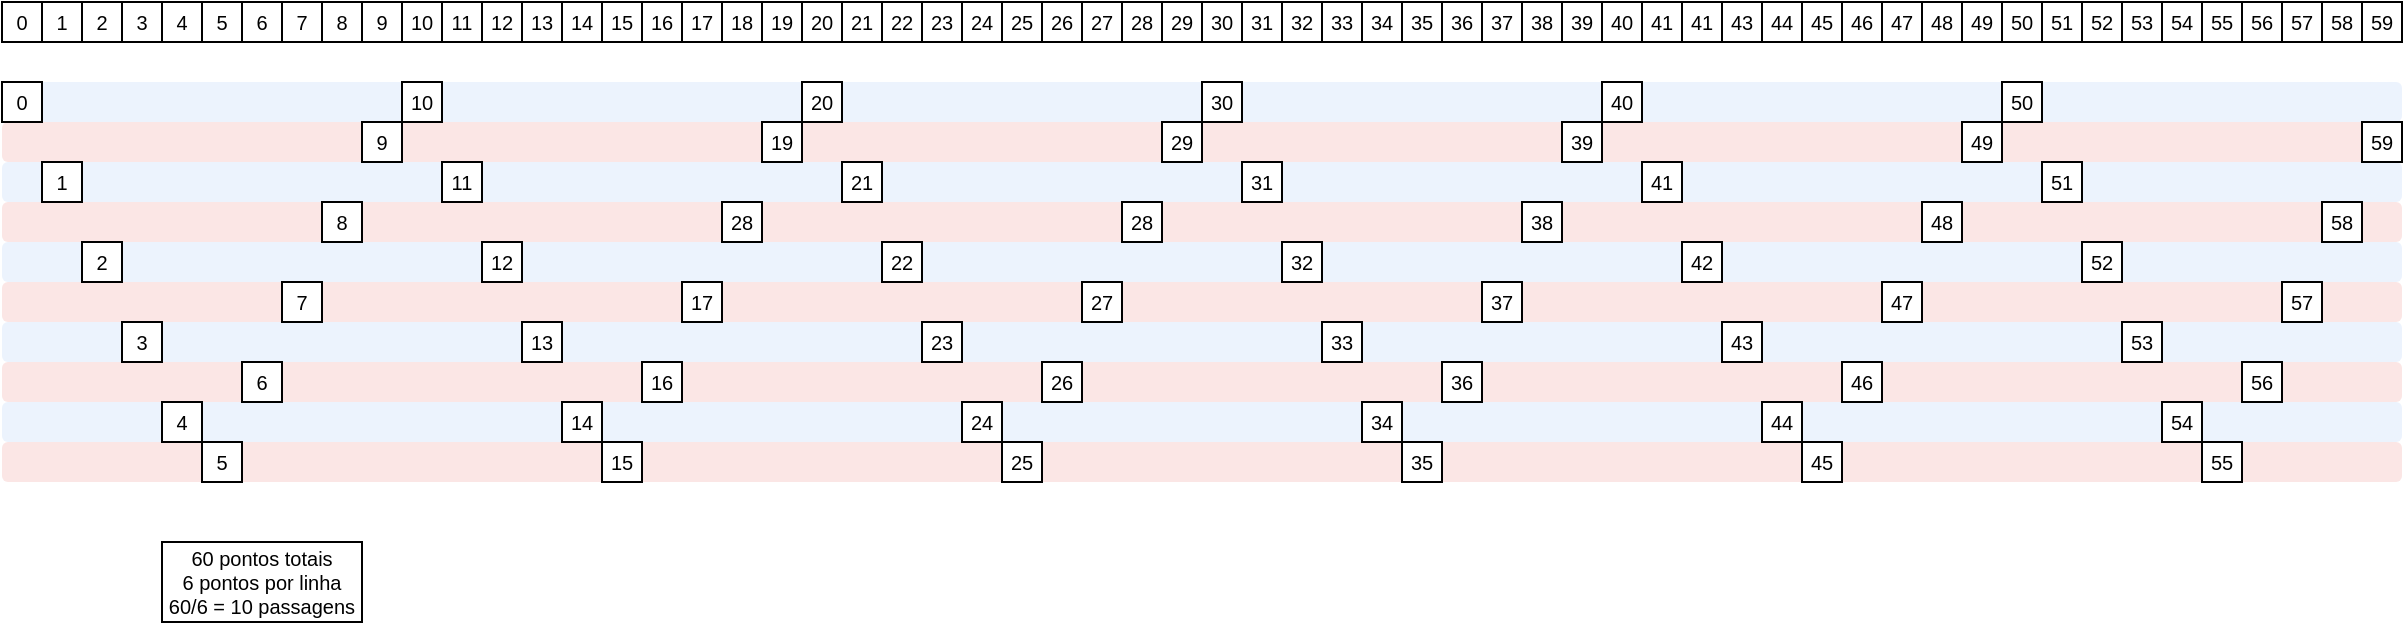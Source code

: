 <mxfile version="14.6.13" type="device"><diagram id="EP1t0_UYS1PAkz000eZg" name="Page-1"><mxGraphModel dx="703" dy="574" grid="1" gridSize="10" guides="1" tooltips="1" connect="1" arrows="1" fold="1" page="1" pageScale="1" pageWidth="827" pageHeight="1169" math="0" shadow="0"><root><mxCell id="0"/><mxCell id="1" parent="0"/><mxCell id="8wxR24ASy-7920xYoXFi-248" value="" style="rounded=1;whiteSpace=wrap;html=1;fontSize=10;fillColor=#f8cecc;opacity=50;strokeColor=none;" vertex="1" parent="1"><mxGeometry x="880" y="140" width="1200" height="20" as="geometry"/></mxCell><mxCell id="8wxR24ASy-7920xYoXFi-249" value="" style="rounded=1;whiteSpace=wrap;html=1;fontSize=10;fillColor=#f8cecc;opacity=50;strokeColor=none;" vertex="1" parent="1"><mxGeometry x="880" y="180" width="1200" height="20" as="geometry"/></mxCell><mxCell id="8wxR24ASy-7920xYoXFi-250" value="" style="rounded=1;whiteSpace=wrap;html=1;fontSize=10;fillColor=#f8cecc;opacity=50;strokeColor=none;" vertex="1" parent="1"><mxGeometry x="880" y="220" width="1200" height="20" as="geometry"/></mxCell><mxCell id="8wxR24ASy-7920xYoXFi-251" value="" style="rounded=1;whiteSpace=wrap;html=1;fontSize=10;fillColor=#f8cecc;opacity=50;strokeColor=none;" vertex="1" parent="1"><mxGeometry x="880" y="260" width="1200" height="20" as="geometry"/></mxCell><mxCell id="8wxR24ASy-7920xYoXFi-252" value="" style="rounded=1;whiteSpace=wrap;html=1;fontSize=10;fillColor=#dae8fc;strokeColor=none;opacity=50;" vertex="1" parent="1"><mxGeometry x="880" y="80" width="1200" height="20" as="geometry"/></mxCell><mxCell id="8wxR24ASy-7920xYoXFi-253" value="" style="rounded=1;whiteSpace=wrap;html=1;fontSize=10;fillColor=#dae8fc;strokeColor=none;opacity=50;" vertex="1" parent="1"><mxGeometry x="880" y="120" width="1200" height="20" as="geometry"/></mxCell><mxCell id="8wxR24ASy-7920xYoXFi-254" value="" style="rounded=1;whiteSpace=wrap;html=1;fontSize=10;fillColor=#dae8fc;strokeColor=none;opacity=50;" vertex="1" parent="1"><mxGeometry x="880" y="160" width="1200" height="20" as="geometry"/></mxCell><mxCell id="8wxR24ASy-7920xYoXFi-255" value="" style="rounded=1;whiteSpace=wrap;html=1;fontSize=10;fillColor=#dae8fc;strokeColor=none;opacity=50;" vertex="1" parent="1"><mxGeometry x="880" y="200" width="1200" height="20" as="geometry"/></mxCell><mxCell id="8wxR24ASy-7920xYoXFi-256" value="" style="rounded=1;whiteSpace=wrap;html=1;fontSize=10;fillColor=#dae8fc;strokeColor=none;opacity=50;" vertex="1" parent="1"><mxGeometry x="880" y="240" width="1200" height="20" as="geometry"/></mxCell><mxCell id="8wxR24ASy-7920xYoXFi-257" value="" style="rounded=1;whiteSpace=wrap;html=1;fontSize=10;fillColor=#f8cecc;opacity=50;strokeColor=none;" vertex="1" parent="1"><mxGeometry x="880" y="100" width="1200" height="20" as="geometry"/></mxCell><mxCell id="8wxR24ASy-7920xYoXFi-126" value="60 pontos totais&lt;br&gt;6 pontos por linha&lt;br&gt;60/6 = 10 passagens" style="rounded=0;whiteSpace=wrap;html=1;fontSize=10;" vertex="1" parent="1"><mxGeometry x="960" y="310" width="100" height="40" as="geometry"/></mxCell><mxCell id="8wxR24ASy-7920xYoXFi-127" value="0" style="rounded=0;whiteSpace=wrap;html=1;fontSize=10;" vertex="1" parent="1"><mxGeometry x="880" y="40" width="20" height="20" as="geometry"/></mxCell><mxCell id="8wxR24ASy-7920xYoXFi-128" value="1" style="rounded=0;whiteSpace=wrap;html=1;fontSize=10;" vertex="1" parent="1"><mxGeometry x="900" y="40" width="20" height="20" as="geometry"/></mxCell><mxCell id="8wxR24ASy-7920xYoXFi-129" value="2" style="rounded=0;whiteSpace=wrap;html=1;fontSize=10;" vertex="1" parent="1"><mxGeometry x="920" y="40" width="20" height="20" as="geometry"/></mxCell><mxCell id="8wxR24ASy-7920xYoXFi-130" value="3" style="rounded=0;whiteSpace=wrap;html=1;fontSize=10;" vertex="1" parent="1"><mxGeometry x="940" y="40" width="20" height="20" as="geometry"/></mxCell><mxCell id="8wxR24ASy-7920xYoXFi-131" value="4" style="rounded=0;whiteSpace=wrap;html=1;fontSize=10;" vertex="1" parent="1"><mxGeometry x="960" y="40" width="20" height="20" as="geometry"/></mxCell><mxCell id="8wxR24ASy-7920xYoXFi-132" value="5" style="rounded=0;whiteSpace=wrap;html=1;fontSize=10;" vertex="1" parent="1"><mxGeometry x="980" y="40" width="20" height="20" as="geometry"/></mxCell><mxCell id="8wxR24ASy-7920xYoXFi-133" value="6" style="rounded=0;whiteSpace=wrap;html=1;fontSize=10;" vertex="1" parent="1"><mxGeometry x="1000" y="40" width="20" height="20" as="geometry"/></mxCell><mxCell id="8wxR24ASy-7920xYoXFi-134" value="7" style="rounded=0;whiteSpace=wrap;html=1;fontSize=10;" vertex="1" parent="1"><mxGeometry x="1020" y="40" width="20" height="20" as="geometry"/></mxCell><mxCell id="8wxR24ASy-7920xYoXFi-135" value="8" style="rounded=0;whiteSpace=wrap;html=1;fontSize=10;" vertex="1" parent="1"><mxGeometry x="1040" y="40" width="20" height="20" as="geometry"/></mxCell><mxCell id="8wxR24ASy-7920xYoXFi-136" value="9" style="rounded=0;whiteSpace=wrap;html=1;fontSize=10;" vertex="1" parent="1"><mxGeometry x="1060" y="40" width="20" height="20" as="geometry"/></mxCell><mxCell id="8wxR24ASy-7920xYoXFi-137" value="10" style="rounded=0;whiteSpace=wrap;html=1;fontSize=10;" vertex="1" parent="1"><mxGeometry x="1080" y="40" width="20" height="20" as="geometry"/></mxCell><mxCell id="8wxR24ASy-7920xYoXFi-138" value="11" style="rounded=0;whiteSpace=wrap;html=1;fontSize=10;" vertex="1" parent="1"><mxGeometry x="1100" y="40" width="20" height="20" as="geometry"/></mxCell><mxCell id="8wxR24ASy-7920xYoXFi-139" value="12" style="rounded=0;whiteSpace=wrap;html=1;fontSize=10;" vertex="1" parent="1"><mxGeometry x="1120" y="40" width="20" height="20" as="geometry"/></mxCell><mxCell id="8wxR24ASy-7920xYoXFi-140" value="13" style="rounded=0;whiteSpace=wrap;html=1;fontSize=10;" vertex="1" parent="1"><mxGeometry x="1140" y="40" width="20" height="20" as="geometry"/></mxCell><mxCell id="8wxR24ASy-7920xYoXFi-141" value="14" style="rounded=0;whiteSpace=wrap;html=1;fontSize=10;" vertex="1" parent="1"><mxGeometry x="1160" y="40" width="20" height="20" as="geometry"/></mxCell><mxCell id="8wxR24ASy-7920xYoXFi-142" value="15" style="rounded=0;whiteSpace=wrap;html=1;fontSize=10;" vertex="1" parent="1"><mxGeometry x="1180" y="40" width="20" height="20" as="geometry"/></mxCell><mxCell id="8wxR24ASy-7920xYoXFi-143" value="16" style="rounded=0;whiteSpace=wrap;html=1;fontSize=10;" vertex="1" parent="1"><mxGeometry x="1200" y="40" width="20" height="20" as="geometry"/></mxCell><mxCell id="8wxR24ASy-7920xYoXFi-144" value="17" style="rounded=0;whiteSpace=wrap;html=1;fontSize=10;" vertex="1" parent="1"><mxGeometry x="1220" y="40" width="20" height="20" as="geometry"/></mxCell><mxCell id="8wxR24ASy-7920xYoXFi-145" value="18" style="rounded=0;whiteSpace=wrap;html=1;fontSize=10;" vertex="1" parent="1"><mxGeometry x="1240" y="40" width="20" height="20" as="geometry"/></mxCell><mxCell id="8wxR24ASy-7920xYoXFi-146" value="19" style="rounded=0;whiteSpace=wrap;html=1;fontSize=10;" vertex="1" parent="1"><mxGeometry x="1260" y="40" width="20" height="20" as="geometry"/></mxCell><mxCell id="8wxR24ASy-7920xYoXFi-147" value="20" style="rounded=0;whiteSpace=wrap;html=1;fontSize=10;" vertex="1" parent="1"><mxGeometry x="1280" y="40" width="20" height="20" as="geometry"/></mxCell><mxCell id="8wxR24ASy-7920xYoXFi-148" value="21" style="rounded=0;whiteSpace=wrap;html=1;fontSize=10;" vertex="1" parent="1"><mxGeometry x="1300" y="40" width="20" height="20" as="geometry"/></mxCell><mxCell id="8wxR24ASy-7920xYoXFi-149" value="22" style="rounded=0;whiteSpace=wrap;html=1;fontSize=10;" vertex="1" parent="1"><mxGeometry x="1320" y="40" width="20" height="20" as="geometry"/></mxCell><mxCell id="8wxR24ASy-7920xYoXFi-150" value="23" style="rounded=0;whiteSpace=wrap;html=1;fontSize=10;" vertex="1" parent="1"><mxGeometry x="1340" y="40" width="20" height="20" as="geometry"/></mxCell><mxCell id="8wxR24ASy-7920xYoXFi-151" value="24" style="rounded=0;whiteSpace=wrap;html=1;fontSize=10;" vertex="1" parent="1"><mxGeometry x="1360" y="40" width="20" height="20" as="geometry"/></mxCell><mxCell id="8wxR24ASy-7920xYoXFi-152" value="25" style="rounded=0;whiteSpace=wrap;html=1;fontSize=10;" vertex="1" parent="1"><mxGeometry x="1380" y="40" width="20" height="20" as="geometry"/></mxCell><mxCell id="8wxR24ASy-7920xYoXFi-153" value="26" style="rounded=0;whiteSpace=wrap;html=1;fontSize=10;" vertex="1" parent="1"><mxGeometry x="1400" y="40" width="20" height="20" as="geometry"/></mxCell><mxCell id="8wxR24ASy-7920xYoXFi-154" value="27" style="rounded=0;whiteSpace=wrap;html=1;fontSize=10;" vertex="1" parent="1"><mxGeometry x="1420" y="40" width="20" height="20" as="geometry"/></mxCell><mxCell id="8wxR24ASy-7920xYoXFi-155" value="28" style="rounded=0;whiteSpace=wrap;html=1;fontSize=10;" vertex="1" parent="1"><mxGeometry x="1440" y="40" width="20" height="20" as="geometry"/></mxCell><mxCell id="8wxR24ASy-7920xYoXFi-156" value="29" style="rounded=0;whiteSpace=wrap;html=1;fontSize=10;" vertex="1" parent="1"><mxGeometry x="1460" y="40" width="20" height="20" as="geometry"/></mxCell><mxCell id="8wxR24ASy-7920xYoXFi-157" value="30" style="rounded=0;whiteSpace=wrap;html=1;fontSize=10;" vertex="1" parent="1"><mxGeometry x="1480" y="40" width="20" height="20" as="geometry"/></mxCell><mxCell id="8wxR24ASy-7920xYoXFi-158" value="31" style="rounded=0;whiteSpace=wrap;html=1;fontSize=10;" vertex="1" parent="1"><mxGeometry x="1500" y="40" width="20" height="20" as="geometry"/></mxCell><mxCell id="8wxR24ASy-7920xYoXFi-159" value="32" style="rounded=0;whiteSpace=wrap;html=1;fontSize=10;" vertex="1" parent="1"><mxGeometry x="1520" y="40" width="20" height="20" as="geometry"/></mxCell><mxCell id="8wxR24ASy-7920xYoXFi-160" value="33" style="rounded=0;whiteSpace=wrap;html=1;fontSize=10;" vertex="1" parent="1"><mxGeometry x="1540" y="40" width="20" height="20" as="geometry"/></mxCell><mxCell id="8wxR24ASy-7920xYoXFi-161" value="34" style="rounded=0;whiteSpace=wrap;html=1;fontSize=10;" vertex="1" parent="1"><mxGeometry x="1560" y="40" width="20" height="20" as="geometry"/></mxCell><mxCell id="8wxR24ASy-7920xYoXFi-162" value="35" style="rounded=0;whiteSpace=wrap;html=1;fontSize=10;" vertex="1" parent="1"><mxGeometry x="1580" y="40" width="20" height="20" as="geometry"/></mxCell><mxCell id="8wxR24ASy-7920xYoXFi-163" value="36" style="rounded=0;whiteSpace=wrap;html=1;fontSize=10;" vertex="1" parent="1"><mxGeometry x="1600" y="40" width="20" height="20" as="geometry"/></mxCell><mxCell id="8wxR24ASy-7920xYoXFi-164" value="37" style="rounded=0;whiteSpace=wrap;html=1;fontSize=10;" vertex="1" parent="1"><mxGeometry x="1620" y="40" width="20" height="20" as="geometry"/></mxCell><mxCell id="8wxR24ASy-7920xYoXFi-165" value="38" style="rounded=0;whiteSpace=wrap;html=1;fontSize=10;" vertex="1" parent="1"><mxGeometry x="1640" y="40" width="20" height="20" as="geometry"/></mxCell><mxCell id="8wxR24ASy-7920xYoXFi-166" value="39" style="rounded=0;whiteSpace=wrap;html=1;fontSize=10;" vertex="1" parent="1"><mxGeometry x="1660" y="40" width="20" height="20" as="geometry"/></mxCell><mxCell id="8wxR24ASy-7920xYoXFi-167" value="40" style="rounded=0;whiteSpace=wrap;html=1;fontSize=10;" vertex="1" parent="1"><mxGeometry x="1680" y="40" width="20" height="20" as="geometry"/></mxCell><mxCell id="8wxR24ASy-7920xYoXFi-168" value="0" style="rounded=0;whiteSpace=wrap;html=1;fontSize=10;" vertex="1" parent="1"><mxGeometry x="880" y="80" width="20" height="20" as="geometry"/></mxCell><mxCell id="8wxR24ASy-7920xYoXFi-169" value="10" style="rounded=0;whiteSpace=wrap;html=1;fontSize=10;" vertex="1" parent="1"><mxGeometry x="1080" y="80" width="20" height="20" as="geometry"/></mxCell><mxCell id="8wxR24ASy-7920xYoXFi-170" value="20" style="rounded=0;whiteSpace=wrap;html=1;fontSize=10;" vertex="1" parent="1"><mxGeometry x="1280" y="80" width="20" height="20" as="geometry"/></mxCell><mxCell id="8wxR24ASy-7920xYoXFi-171" value="41" style="rounded=0;whiteSpace=wrap;html=1;fontSize=10;" vertex="1" parent="1"><mxGeometry x="1700" y="40" width="20" height="20" as="geometry"/></mxCell><mxCell id="8wxR24ASy-7920xYoXFi-172" value="41" style="rounded=0;whiteSpace=wrap;html=1;fontSize=10;" vertex="1" parent="1"><mxGeometry x="1720" y="40" width="20" height="20" as="geometry"/></mxCell><mxCell id="8wxR24ASy-7920xYoXFi-173" value="43" style="rounded=0;whiteSpace=wrap;html=1;fontSize=10;" vertex="1" parent="1"><mxGeometry x="1740" y="40" width="20" height="20" as="geometry"/></mxCell><mxCell id="8wxR24ASy-7920xYoXFi-174" value="44" style="rounded=0;whiteSpace=wrap;html=1;fontSize=10;" vertex="1" parent="1"><mxGeometry x="1760" y="40" width="20" height="20" as="geometry"/></mxCell><mxCell id="8wxR24ASy-7920xYoXFi-175" value="45" style="rounded=0;whiteSpace=wrap;html=1;fontSize=10;" vertex="1" parent="1"><mxGeometry x="1780" y="40" width="20" height="20" as="geometry"/></mxCell><mxCell id="8wxR24ASy-7920xYoXFi-176" value="46" style="rounded=0;whiteSpace=wrap;html=1;fontSize=10;" vertex="1" parent="1"><mxGeometry x="1800" y="40" width="20" height="20" as="geometry"/></mxCell><mxCell id="8wxR24ASy-7920xYoXFi-177" value="47" style="rounded=0;whiteSpace=wrap;html=1;fontSize=10;" vertex="1" parent="1"><mxGeometry x="1820" y="40" width="20" height="20" as="geometry"/></mxCell><mxCell id="8wxR24ASy-7920xYoXFi-178" value="48" style="rounded=0;whiteSpace=wrap;html=1;fontSize=10;" vertex="1" parent="1"><mxGeometry x="1840" y="40" width="20" height="20" as="geometry"/></mxCell><mxCell id="8wxR24ASy-7920xYoXFi-179" value="49" style="rounded=0;whiteSpace=wrap;html=1;fontSize=10;" vertex="1" parent="1"><mxGeometry x="1860" y="40" width="20" height="20" as="geometry"/></mxCell><mxCell id="8wxR24ASy-7920xYoXFi-180" value="50" style="rounded=0;whiteSpace=wrap;html=1;fontSize=10;" vertex="1" parent="1"><mxGeometry x="1880" y="40" width="20" height="20" as="geometry"/></mxCell><mxCell id="8wxR24ASy-7920xYoXFi-181" value="51" style="rounded=0;whiteSpace=wrap;html=1;fontSize=10;" vertex="1" parent="1"><mxGeometry x="1900" y="40" width="20" height="20" as="geometry"/></mxCell><mxCell id="8wxR24ASy-7920xYoXFi-182" value="52" style="rounded=0;whiteSpace=wrap;html=1;fontSize=10;" vertex="1" parent="1"><mxGeometry x="1920" y="40" width="20" height="20" as="geometry"/></mxCell><mxCell id="8wxR24ASy-7920xYoXFi-183" value="53" style="rounded=0;whiteSpace=wrap;html=1;fontSize=10;" vertex="1" parent="1"><mxGeometry x="1940" y="40" width="20" height="20" as="geometry"/></mxCell><mxCell id="8wxR24ASy-7920xYoXFi-184" value="54" style="rounded=0;whiteSpace=wrap;html=1;fontSize=10;" vertex="1" parent="1"><mxGeometry x="1960" y="40" width="20" height="20" as="geometry"/></mxCell><mxCell id="8wxR24ASy-7920xYoXFi-185" value="55" style="rounded=0;whiteSpace=wrap;html=1;fontSize=10;" vertex="1" parent="1"><mxGeometry x="1980" y="40" width="20" height="20" as="geometry"/></mxCell><mxCell id="8wxR24ASy-7920xYoXFi-186" value="56" style="rounded=0;whiteSpace=wrap;html=1;fontSize=10;" vertex="1" parent="1"><mxGeometry x="2000" y="40" width="20" height="20" as="geometry"/></mxCell><mxCell id="8wxR24ASy-7920xYoXFi-187" value="57" style="rounded=0;whiteSpace=wrap;html=1;fontSize=10;" vertex="1" parent="1"><mxGeometry x="2020" y="40" width="20" height="20" as="geometry"/></mxCell><mxCell id="8wxR24ASy-7920xYoXFi-188" value="58" style="rounded=0;whiteSpace=wrap;html=1;fontSize=10;" vertex="1" parent="1"><mxGeometry x="2040" y="40" width="20" height="20" as="geometry"/></mxCell><mxCell id="8wxR24ASy-7920xYoXFi-189" value="59" style="rounded=0;whiteSpace=wrap;html=1;fontSize=10;" vertex="1" parent="1"><mxGeometry x="2060" y="40" width="20" height="20" as="geometry"/></mxCell><mxCell id="8wxR24ASy-7920xYoXFi-191" value="30" style="rounded=0;whiteSpace=wrap;html=1;fontSize=10;" vertex="1" parent="1"><mxGeometry x="1480" y="80" width="20" height="20" as="geometry"/></mxCell><mxCell id="8wxR24ASy-7920xYoXFi-192" value="40" style="rounded=0;whiteSpace=wrap;html=1;fontSize=10;" vertex="1" parent="1"><mxGeometry x="1680" y="80" width="20" height="20" as="geometry"/></mxCell><mxCell id="8wxR24ASy-7920xYoXFi-193" value="50" style="rounded=0;whiteSpace=wrap;html=1;fontSize=10;" vertex="1" parent="1"><mxGeometry x="1880" y="80" width="20" height="20" as="geometry"/></mxCell><mxCell id="8wxR24ASy-7920xYoXFi-194" value="9" style="rounded=0;whiteSpace=wrap;html=1;fontSize=10;" vertex="1" parent="1"><mxGeometry x="1060" y="100" width="20" height="20" as="geometry"/></mxCell><mxCell id="8wxR24ASy-7920xYoXFi-195" value="19" style="rounded=0;whiteSpace=wrap;html=1;fontSize=10;" vertex="1" parent="1"><mxGeometry x="1260" y="100" width="20" height="20" as="geometry"/></mxCell><mxCell id="8wxR24ASy-7920xYoXFi-196" value="29" style="rounded=0;whiteSpace=wrap;html=1;fontSize=10;" vertex="1" parent="1"><mxGeometry x="1460" y="100" width="20" height="20" as="geometry"/></mxCell><mxCell id="8wxR24ASy-7920xYoXFi-197" value="39" style="rounded=0;whiteSpace=wrap;html=1;fontSize=10;" vertex="1" parent="1"><mxGeometry x="1660" y="100" width="20" height="20" as="geometry"/></mxCell><mxCell id="8wxR24ASy-7920xYoXFi-198" value="49" style="rounded=0;whiteSpace=wrap;html=1;fontSize=10;" vertex="1" parent="1"><mxGeometry x="1860" y="100" width="20" height="20" as="geometry"/></mxCell><mxCell id="8wxR24ASy-7920xYoXFi-199" value="59" style="rounded=0;whiteSpace=wrap;html=1;fontSize=10;" vertex="1" parent="1"><mxGeometry x="2060" y="100" width="20" height="20" as="geometry"/></mxCell><mxCell id="8wxR24ASy-7920xYoXFi-200" value="1" style="rounded=0;whiteSpace=wrap;html=1;fontSize=10;" vertex="1" parent="1"><mxGeometry x="900" y="120" width="20" height="20" as="geometry"/></mxCell><mxCell id="8wxR24ASy-7920xYoXFi-201" value="11" style="rounded=0;whiteSpace=wrap;html=1;fontSize=10;" vertex="1" parent="1"><mxGeometry x="1100" y="120" width="20" height="20" as="geometry"/></mxCell><mxCell id="8wxR24ASy-7920xYoXFi-202" value="21" style="rounded=0;whiteSpace=wrap;html=1;fontSize=10;" vertex="1" parent="1"><mxGeometry x="1300" y="120" width="20" height="20" as="geometry"/></mxCell><mxCell id="8wxR24ASy-7920xYoXFi-203" value="31" style="rounded=0;whiteSpace=wrap;html=1;fontSize=10;" vertex="1" parent="1"><mxGeometry x="1500" y="120" width="20" height="20" as="geometry"/></mxCell><mxCell id="8wxR24ASy-7920xYoXFi-204" value="41" style="rounded=0;whiteSpace=wrap;html=1;fontSize=10;" vertex="1" parent="1"><mxGeometry x="1700" y="120" width="20" height="20" as="geometry"/></mxCell><mxCell id="8wxR24ASy-7920xYoXFi-205" value="51" style="rounded=0;whiteSpace=wrap;html=1;fontSize=10;" vertex="1" parent="1"><mxGeometry x="1900" y="120" width="20" height="20" as="geometry"/></mxCell><mxCell id="8wxR24ASy-7920xYoXFi-206" value="8" style="rounded=0;whiteSpace=wrap;html=1;fontSize=10;" vertex="1" parent="1"><mxGeometry x="1040" y="140" width="20" height="20" as="geometry"/></mxCell><mxCell id="8wxR24ASy-7920xYoXFi-207" value="28" style="rounded=0;whiteSpace=wrap;html=1;fontSize=10;" vertex="1" parent="1"><mxGeometry x="1240" y="140" width="20" height="20" as="geometry"/></mxCell><mxCell id="8wxR24ASy-7920xYoXFi-208" value="28" style="rounded=0;whiteSpace=wrap;html=1;fontSize=10;" vertex="1" parent="1"><mxGeometry x="1440" y="140" width="20" height="20" as="geometry"/></mxCell><mxCell id="8wxR24ASy-7920xYoXFi-209" value="38" style="rounded=0;whiteSpace=wrap;html=1;fontSize=10;" vertex="1" parent="1"><mxGeometry x="1640" y="140" width="20" height="20" as="geometry"/></mxCell><mxCell id="8wxR24ASy-7920xYoXFi-210" value="48" style="rounded=0;whiteSpace=wrap;html=1;fontSize=10;" vertex="1" parent="1"><mxGeometry x="1840" y="140" width="20" height="20" as="geometry"/></mxCell><mxCell id="8wxR24ASy-7920xYoXFi-211" value="58" style="rounded=0;whiteSpace=wrap;html=1;fontSize=10;" vertex="1" parent="1"><mxGeometry x="2040" y="140" width="20" height="20" as="geometry"/></mxCell><mxCell id="8wxR24ASy-7920xYoXFi-212" value="2" style="rounded=0;whiteSpace=wrap;html=1;fontSize=10;" vertex="1" parent="1"><mxGeometry x="920" y="160" width="20" height="20" as="geometry"/></mxCell><mxCell id="8wxR24ASy-7920xYoXFi-213" value="12" style="rounded=0;whiteSpace=wrap;html=1;fontSize=10;" vertex="1" parent="1"><mxGeometry x="1120" y="160" width="20" height="20" as="geometry"/></mxCell><mxCell id="8wxR24ASy-7920xYoXFi-214" value="22" style="rounded=0;whiteSpace=wrap;html=1;fontSize=10;" vertex="1" parent="1"><mxGeometry x="1320" y="160" width="20" height="20" as="geometry"/></mxCell><mxCell id="8wxR24ASy-7920xYoXFi-215" value="32" style="rounded=0;whiteSpace=wrap;html=1;fontSize=10;" vertex="1" parent="1"><mxGeometry x="1520" y="160" width="20" height="20" as="geometry"/></mxCell><mxCell id="8wxR24ASy-7920xYoXFi-216" value="42" style="rounded=0;whiteSpace=wrap;html=1;fontSize=10;" vertex="1" parent="1"><mxGeometry x="1720" y="160" width="20" height="20" as="geometry"/></mxCell><mxCell id="8wxR24ASy-7920xYoXFi-217" value="52" style="rounded=0;whiteSpace=wrap;html=1;fontSize=10;" vertex="1" parent="1"><mxGeometry x="1920" y="160" width="20" height="20" as="geometry"/></mxCell><mxCell id="8wxR24ASy-7920xYoXFi-218" value="7" style="rounded=0;whiteSpace=wrap;html=1;fontSize=10;" vertex="1" parent="1"><mxGeometry x="1020" y="180" width="20" height="20" as="geometry"/></mxCell><mxCell id="8wxR24ASy-7920xYoXFi-219" value="17" style="rounded=0;whiteSpace=wrap;html=1;fontSize=10;" vertex="1" parent="1"><mxGeometry x="1220" y="180" width="20" height="20" as="geometry"/></mxCell><mxCell id="8wxR24ASy-7920xYoXFi-220" value="27" style="rounded=0;whiteSpace=wrap;html=1;fontSize=10;" vertex="1" parent="1"><mxGeometry x="1420" y="180" width="20" height="20" as="geometry"/></mxCell><mxCell id="8wxR24ASy-7920xYoXFi-221" value="37" style="rounded=0;whiteSpace=wrap;html=1;fontSize=10;" vertex="1" parent="1"><mxGeometry x="1620" y="180" width="20" height="20" as="geometry"/></mxCell><mxCell id="8wxR24ASy-7920xYoXFi-222" value="47" style="rounded=0;whiteSpace=wrap;html=1;fontSize=10;" vertex="1" parent="1"><mxGeometry x="1820" y="180" width="20" height="20" as="geometry"/></mxCell><mxCell id="8wxR24ASy-7920xYoXFi-223" value="57" style="rounded=0;whiteSpace=wrap;html=1;fontSize=10;" vertex="1" parent="1"><mxGeometry x="2020" y="180" width="20" height="20" as="geometry"/></mxCell><mxCell id="8wxR24ASy-7920xYoXFi-224" value="3" style="rounded=0;whiteSpace=wrap;html=1;fontSize=10;" vertex="1" parent="1"><mxGeometry x="940" y="200" width="20" height="20" as="geometry"/></mxCell><mxCell id="8wxR24ASy-7920xYoXFi-225" value="13" style="rounded=0;whiteSpace=wrap;html=1;fontSize=10;" vertex="1" parent="1"><mxGeometry x="1140" y="200" width="20" height="20" as="geometry"/></mxCell><mxCell id="8wxR24ASy-7920xYoXFi-226" value="23" style="rounded=0;whiteSpace=wrap;html=1;fontSize=10;" vertex="1" parent="1"><mxGeometry x="1340" y="200" width="20" height="20" as="geometry"/></mxCell><mxCell id="8wxR24ASy-7920xYoXFi-227" value="33" style="rounded=0;whiteSpace=wrap;html=1;fontSize=10;" vertex="1" parent="1"><mxGeometry x="1540" y="200" width="20" height="20" as="geometry"/></mxCell><mxCell id="8wxR24ASy-7920xYoXFi-228" value="43" style="rounded=0;whiteSpace=wrap;html=1;fontSize=10;" vertex="1" parent="1"><mxGeometry x="1740" y="200" width="20" height="20" as="geometry"/></mxCell><mxCell id="8wxR24ASy-7920xYoXFi-229" value="53" style="rounded=0;whiteSpace=wrap;html=1;fontSize=10;" vertex="1" parent="1"><mxGeometry x="1940" y="200" width="20" height="20" as="geometry"/></mxCell><mxCell id="8wxR24ASy-7920xYoXFi-230" value="6" style="rounded=0;whiteSpace=wrap;html=1;fontSize=10;" vertex="1" parent="1"><mxGeometry x="1000" y="220" width="20" height="20" as="geometry"/></mxCell><mxCell id="8wxR24ASy-7920xYoXFi-231" value="16" style="rounded=0;whiteSpace=wrap;html=1;fontSize=10;" vertex="1" parent="1"><mxGeometry x="1200" y="220" width="20" height="20" as="geometry"/></mxCell><mxCell id="8wxR24ASy-7920xYoXFi-232" value="26" style="rounded=0;whiteSpace=wrap;html=1;fontSize=10;" vertex="1" parent="1"><mxGeometry x="1400" y="220" width="20" height="20" as="geometry"/></mxCell><mxCell id="8wxR24ASy-7920xYoXFi-233" value="36" style="rounded=0;whiteSpace=wrap;html=1;fontSize=10;" vertex="1" parent="1"><mxGeometry x="1600" y="220" width="20" height="20" as="geometry"/></mxCell><mxCell id="8wxR24ASy-7920xYoXFi-234" value="46" style="rounded=0;whiteSpace=wrap;html=1;fontSize=10;" vertex="1" parent="1"><mxGeometry x="1800" y="220" width="20" height="20" as="geometry"/></mxCell><mxCell id="8wxR24ASy-7920xYoXFi-235" value="56" style="rounded=0;whiteSpace=wrap;html=1;fontSize=10;" vertex="1" parent="1"><mxGeometry x="2000" y="220" width="20" height="20" as="geometry"/></mxCell><mxCell id="8wxR24ASy-7920xYoXFi-236" value="4" style="rounded=0;whiteSpace=wrap;html=1;fontSize=10;" vertex="1" parent="1"><mxGeometry x="960" y="240" width="20" height="20" as="geometry"/></mxCell><mxCell id="8wxR24ASy-7920xYoXFi-237" value="14" style="rounded=0;whiteSpace=wrap;html=1;fontSize=10;" vertex="1" parent="1"><mxGeometry x="1160" y="240" width="20" height="20" as="geometry"/></mxCell><mxCell id="8wxR24ASy-7920xYoXFi-238" value="24" style="rounded=0;whiteSpace=wrap;html=1;fontSize=10;" vertex="1" parent="1"><mxGeometry x="1360" y="240" width="20" height="20" as="geometry"/></mxCell><mxCell id="8wxR24ASy-7920xYoXFi-239" value="34" style="rounded=0;whiteSpace=wrap;html=1;fontSize=10;" vertex="1" parent="1"><mxGeometry x="1560" y="240" width="20" height="20" as="geometry"/></mxCell><mxCell id="8wxR24ASy-7920xYoXFi-240" value="44" style="rounded=0;whiteSpace=wrap;html=1;fontSize=10;" vertex="1" parent="1"><mxGeometry x="1760" y="240" width="20" height="20" as="geometry"/></mxCell><mxCell id="8wxR24ASy-7920xYoXFi-241" value="54" style="rounded=0;whiteSpace=wrap;html=1;fontSize=10;" vertex="1" parent="1"><mxGeometry x="1960" y="240" width="20" height="20" as="geometry"/></mxCell><mxCell id="8wxR24ASy-7920xYoXFi-242" value="5" style="rounded=0;whiteSpace=wrap;html=1;fontSize=10;" vertex="1" parent="1"><mxGeometry x="980" y="260" width="20" height="20" as="geometry"/></mxCell><mxCell id="8wxR24ASy-7920xYoXFi-243" value="15" style="rounded=0;whiteSpace=wrap;html=1;fontSize=10;" vertex="1" parent="1"><mxGeometry x="1180" y="260" width="20" height="20" as="geometry"/></mxCell><mxCell id="8wxR24ASy-7920xYoXFi-244" value="25" style="rounded=0;whiteSpace=wrap;html=1;fontSize=10;" vertex="1" parent="1"><mxGeometry x="1380" y="260" width="20" height="20" as="geometry"/></mxCell><mxCell id="8wxR24ASy-7920xYoXFi-245" value="35" style="rounded=0;whiteSpace=wrap;html=1;fontSize=10;" vertex="1" parent="1"><mxGeometry x="1580" y="260" width="20" height="20" as="geometry"/></mxCell><mxCell id="8wxR24ASy-7920xYoXFi-246" value="45" style="rounded=0;whiteSpace=wrap;html=1;fontSize=10;" vertex="1" parent="1"><mxGeometry x="1780" y="260" width="20" height="20" as="geometry"/></mxCell><mxCell id="8wxR24ASy-7920xYoXFi-247" value="55" style="rounded=0;whiteSpace=wrap;html=1;fontSize=10;" vertex="1" parent="1"><mxGeometry x="1980" y="260" width="20" height="20" as="geometry"/></mxCell></root></mxGraphModel></diagram></mxfile>
